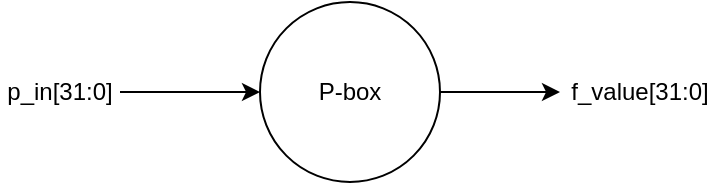 <mxfile version="26.0.4" pages="2">
  <diagram name="P-box_interface" id="kTOuLG9FY1YaM9BH0i5_">
    <mxGraphModel dx="890" dy="428" grid="1" gridSize="10" guides="1" tooltips="1" connect="1" arrows="1" fold="1" page="1" pageScale="1" pageWidth="1654" pageHeight="1169" math="0" shadow="0">
      <root>
        <mxCell id="0" />
        <mxCell id="1" parent="0" />
        <mxCell id="-jdnPwsLQePdDmlqJ3oF-6" style="edgeStyle=orthogonalEdgeStyle;rounded=0;orthogonalLoop=1;jettySize=auto;html=1;exitX=1;exitY=0.5;exitDx=0;exitDy=0;entryX=0;entryY=0.5;entryDx=0;entryDy=0;" edge="1" parent="1" source="-jdnPwsLQePdDmlqJ3oF-1" target="-jdnPwsLQePdDmlqJ3oF-5">
          <mxGeometry relative="1" as="geometry" />
        </mxCell>
        <mxCell id="-jdnPwsLQePdDmlqJ3oF-1" value="" style="ellipse;whiteSpace=wrap;html=1;aspect=fixed;" vertex="1" parent="1">
          <mxGeometry x="470" y="160" width="90" height="90" as="geometry" />
        </mxCell>
        <mxCell id="-jdnPwsLQePdDmlqJ3oF-2" value="P-box" style="text;html=1;align=center;verticalAlign=middle;whiteSpace=wrap;rounded=0;" vertex="1" parent="1">
          <mxGeometry x="485" y="190" width="60" height="30" as="geometry" />
        </mxCell>
        <mxCell id="-jdnPwsLQePdDmlqJ3oF-4" style="edgeStyle=orthogonalEdgeStyle;rounded=0;orthogonalLoop=1;jettySize=auto;html=1;exitX=1;exitY=0.5;exitDx=0;exitDy=0;entryX=0;entryY=0.5;entryDx=0;entryDy=0;" edge="1" parent="1" source="-jdnPwsLQePdDmlqJ3oF-3" target="-jdnPwsLQePdDmlqJ3oF-1">
          <mxGeometry relative="1" as="geometry" />
        </mxCell>
        <mxCell id="-jdnPwsLQePdDmlqJ3oF-3" value="p_in[31:0]" style="text;html=1;align=center;verticalAlign=middle;whiteSpace=wrap;rounded=0;" vertex="1" parent="1">
          <mxGeometry x="340" y="190" width="60" height="30" as="geometry" />
        </mxCell>
        <mxCell id="-jdnPwsLQePdDmlqJ3oF-5" value="f_value[31:0]" style="text;html=1;align=center;verticalAlign=middle;whiteSpace=wrap;rounded=0;" vertex="1" parent="1">
          <mxGeometry x="620" y="190" width="80" height="30" as="geometry" />
        </mxCell>
      </root>
    </mxGraphModel>
  </diagram>
  <diagram id="r3kzzgt5FYAdAcmQae-p" name="P-box_Circuit">
    <mxGraphModel dx="2906" dy="1715" grid="1" gridSize="10" guides="1" tooltips="1" connect="1" arrows="1" fold="1" page="1" pageScale="1" pageWidth="1654" pageHeight="1169" math="0" shadow="0">
      <root>
        <mxCell id="0" />
        <mxCell id="1" parent="0" />
        <mxCell id="CNiatcifHr_KIV68cKUx-1" style="edgeStyle=orthogonalEdgeStyle;rounded=0;orthogonalLoop=1;jettySize=auto;html=1;exitX=0.5;exitY=1;exitDx=0;exitDy=0;entryX=0;entryY=0.5;entryDx=0;entryDy=0;" edge="1" parent="1" source="CNiatcifHr_KIV68cKUx-2" target="CNiatcifHr_KIV68cKUx-136">
          <mxGeometry relative="1" as="geometry" />
        </mxCell>
        <mxCell id="CNiatcifHr_KIV68cKUx-2" value="p_in [21]" style="text;html=1;align=center;verticalAlign=middle;whiteSpace=wrap;rounded=0;" vertex="1" parent="1">
          <mxGeometry x="10" y="-30" width="60" height="30" as="geometry" />
        </mxCell>
        <mxCell id="CNiatcifHr_KIV68cKUx-3" style="edgeStyle=orthogonalEdgeStyle;rounded=0;orthogonalLoop=1;jettySize=auto;html=1;exitX=0.5;exitY=1;exitDx=0;exitDy=0;entryX=0;entryY=0.5;entryDx=0;entryDy=0;" edge="1" parent="1" source="CNiatcifHr_KIV68cKUx-4" target="CNiatcifHr_KIV68cKUx-134">
          <mxGeometry relative="1" as="geometry" />
        </mxCell>
        <mxCell id="CNiatcifHr_KIV68cKUx-4" value="p_in [20]" style="text;html=1;align=center;verticalAlign=middle;whiteSpace=wrap;rounded=0;" vertex="1" parent="1">
          <mxGeometry x="70" y="-30" width="60" height="30" as="geometry" />
        </mxCell>
        <mxCell id="CNiatcifHr_KIV68cKUx-5" style="edgeStyle=orthogonalEdgeStyle;rounded=0;orthogonalLoop=1;jettySize=auto;html=1;exitX=0.5;exitY=1;exitDx=0;exitDy=0;entryX=0;entryY=0.5;entryDx=0;entryDy=0;" edge="1" parent="1" source="CNiatcifHr_KIV68cKUx-6" target="CNiatcifHr_KIV68cKUx-128">
          <mxGeometry relative="1" as="geometry" />
        </mxCell>
        <mxCell id="CNiatcifHr_KIV68cKUx-6" value="p_in [17]" style="text;html=1;align=center;verticalAlign=middle;whiteSpace=wrap;rounded=0;" vertex="1" parent="1">
          <mxGeometry x="250" y="-30" width="60" height="30" as="geometry" />
        </mxCell>
        <mxCell id="CNiatcifHr_KIV68cKUx-7" style="edgeStyle=orthogonalEdgeStyle;rounded=0;orthogonalLoop=1;jettySize=auto;html=1;exitX=0.5;exitY=1;exitDx=0;exitDy=0;entryX=0;entryY=0.5;entryDx=0;entryDy=0;" edge="1" parent="1" source="CNiatcifHr_KIV68cKUx-8" target="CNiatcifHr_KIV68cKUx-120">
          <mxGeometry relative="1" as="geometry" />
        </mxCell>
        <mxCell id="CNiatcifHr_KIV68cKUx-8" value="p_in [18]" style="text;html=1;align=center;verticalAlign=middle;whiteSpace=wrap;rounded=0;" vertex="1" parent="1">
          <mxGeometry x="190" y="-30" width="60" height="30" as="geometry" />
        </mxCell>
        <mxCell id="CNiatcifHr_KIV68cKUx-9" style="edgeStyle=orthogonalEdgeStyle;rounded=0;orthogonalLoop=1;jettySize=auto;html=1;exitX=0.5;exitY=1;exitDx=0;exitDy=0;entryX=0;entryY=0.5;entryDx=0;entryDy=0;" edge="1" parent="1" source="CNiatcifHr_KIV68cKUx-10" target="CNiatcifHr_KIV68cKUx-131">
          <mxGeometry relative="1" as="geometry" />
        </mxCell>
        <mxCell id="CNiatcifHr_KIV68cKUx-10" value="p_in [19]" style="text;html=1;align=center;verticalAlign=middle;whiteSpace=wrap;rounded=0;" vertex="1" parent="1">
          <mxGeometry x="130" y="-30" width="60" height="30" as="geometry" />
        </mxCell>
        <mxCell id="CNiatcifHr_KIV68cKUx-11" style="edgeStyle=orthogonalEdgeStyle;rounded=0;orthogonalLoop=1;jettySize=auto;html=1;exitX=0.5;exitY=0;exitDx=0;exitDy=0;entryX=0;entryY=0.5;entryDx=0;entryDy=0;" edge="1" parent="1" source="CNiatcifHr_KIV68cKUx-12" target="CNiatcifHr_KIV68cKUx-123">
          <mxGeometry relative="1" as="geometry" />
        </mxCell>
        <mxCell id="CNiatcifHr_KIV68cKUx-12" value="&lt;div&gt;p_in [15]&lt;/div&gt;" style="text;html=1;align=center;verticalAlign=middle;whiteSpace=wrap;rounded=0;direction=east;" vertex="1" parent="1">
          <mxGeometry x="-590" y="470" width="60" height="30" as="geometry" />
        </mxCell>
        <mxCell id="CNiatcifHr_KIV68cKUx-13" style="edgeStyle=orthogonalEdgeStyle;rounded=0;orthogonalLoop=1;jettySize=auto;html=1;exitX=0.5;exitY=1;exitDx=0;exitDy=0;entryX=0;entryY=0.5;entryDx=0;entryDy=0;" edge="1" parent="1" source="CNiatcifHr_KIV68cKUx-14" target="CNiatcifHr_KIV68cKUx-126">
          <mxGeometry relative="1" as="geometry" />
        </mxCell>
        <mxCell id="CNiatcifHr_KIV68cKUx-14" value="&amp;nbsp;p_in&lt;span style=&quot;background-color: transparent; color: light-dark(rgb(0, 0, 0), rgb(255, 255, 255));&quot;&gt;[16]&lt;/span&gt;" style="text;html=1;align=center;verticalAlign=middle;whiteSpace=wrap;rounded=0;" vertex="1" parent="1">
          <mxGeometry x="310" y="-30" width="60" height="30" as="geometry" />
        </mxCell>
        <mxCell id="CNiatcifHr_KIV68cKUx-15" style="edgeStyle=orthogonalEdgeStyle;rounded=0;orthogonalLoop=1;jettySize=auto;html=1;exitX=0.5;exitY=0;exitDx=0;exitDy=0;entryX=0;entryY=0.5;entryDx=0;entryDy=0;" edge="1" parent="1" source="CNiatcifHr_KIV68cKUx-16" target="CNiatcifHr_KIV68cKUx-118">
          <mxGeometry relative="1" as="geometry" />
        </mxCell>
        <mxCell id="CNiatcifHr_KIV68cKUx-16" value="&lt;div&gt;p_in [14]&lt;/div&gt;" style="text;html=1;align=center;verticalAlign=middle;whiteSpace=wrap;rounded=0;" vertex="1" parent="1">
          <mxGeometry x="-530" y="470" width="60" height="30" as="geometry" />
        </mxCell>
        <mxCell id="CNiatcifHr_KIV68cKUx-17" style="edgeStyle=orthogonalEdgeStyle;rounded=0;orthogonalLoop=1;jettySize=auto;html=1;exitX=0.5;exitY=0;exitDx=0;exitDy=0;entryX=0;entryY=0.5;entryDx=0;entryDy=0;" edge="1" parent="1" source="CNiatcifHr_KIV68cKUx-18" target="CNiatcifHr_KIV68cKUx-114">
          <mxGeometry relative="1" as="geometry" />
        </mxCell>
        <mxCell id="CNiatcifHr_KIV68cKUx-18" value="&lt;div&gt;p_in&amp;nbsp;[12]&lt;/div&gt;" style="text;html=1;align=center;verticalAlign=middle;whiteSpace=wrap;rounded=0;" vertex="1" parent="1">
          <mxGeometry x="-410" y="470" width="60" height="30" as="geometry" />
        </mxCell>
        <mxCell id="CNiatcifHr_KIV68cKUx-19" style="edgeStyle=orthogonalEdgeStyle;rounded=0;orthogonalLoop=1;jettySize=auto;html=1;exitX=0.5;exitY=0;exitDx=0;exitDy=0;entryX=0;entryY=0.5;entryDx=0;entryDy=0;" edge="1" parent="1" source="CNiatcifHr_KIV68cKUx-20" target="CNiatcifHr_KIV68cKUx-116">
          <mxGeometry relative="1" as="geometry" />
        </mxCell>
        <mxCell id="CNiatcifHr_KIV68cKUx-20" value="&lt;div&gt;p_in&amp;nbsp;[13]&lt;/div&gt;" style="text;html=1;align=center;verticalAlign=middle;whiteSpace=wrap;rounded=0;" vertex="1" parent="1">
          <mxGeometry x="-470" y="470" width="60" height="30" as="geometry" />
        </mxCell>
        <mxCell id="CNiatcifHr_KIV68cKUx-21" style="edgeStyle=orthogonalEdgeStyle;rounded=0;orthogonalLoop=1;jettySize=auto;html=1;exitX=0.5;exitY=0;exitDx=0;exitDy=0;entryX=0;entryY=0.5;entryDx=0;entryDy=0;" edge="1" parent="1" source="CNiatcifHr_KIV68cKUx-22" target="CNiatcifHr_KIV68cKUx-84">
          <mxGeometry relative="1" as="geometry" />
        </mxCell>
        <mxCell id="CNiatcifHr_KIV68cKUx-22" value="&lt;div&gt;p_in&amp;nbsp;[11]&lt;/div&gt;" style="text;html=1;align=center;verticalAlign=middle;whiteSpace=wrap;rounded=0;" vertex="1" parent="1">
          <mxGeometry x="-350" y="470" width="60" height="30" as="geometry" />
        </mxCell>
        <mxCell id="CNiatcifHr_KIV68cKUx-23" style="edgeStyle=orthogonalEdgeStyle;rounded=0;orthogonalLoop=1;jettySize=auto;html=1;exitX=0.5;exitY=0;exitDx=0;exitDy=0;entryX=0;entryY=0.5;entryDx=0;entryDy=0;" edge="1" parent="1" source="CNiatcifHr_KIV68cKUx-24" target="CNiatcifHr_KIV68cKUx-86">
          <mxGeometry relative="1" as="geometry" />
        </mxCell>
        <mxCell id="CNiatcifHr_KIV68cKUx-24" value="&lt;div&gt;p_in&amp;nbsp;[10]&lt;/div&gt;" style="text;html=1;align=center;verticalAlign=middle;whiteSpace=wrap;rounded=0;" vertex="1" parent="1">
          <mxGeometry x="-290" y="470" width="60" height="30" as="geometry" />
        </mxCell>
        <mxCell id="CNiatcifHr_KIV68cKUx-25" style="edgeStyle=orthogonalEdgeStyle;rounded=0;orthogonalLoop=1;jettySize=auto;html=1;exitX=0.5;exitY=0;exitDx=0;exitDy=0;entryX=0;entryY=0.5;entryDx=0;entryDy=0;" edge="1" parent="1" source="CNiatcifHr_KIV68cKUx-26" target="CNiatcifHr_KIV68cKUx-88">
          <mxGeometry relative="1" as="geometry" />
        </mxCell>
        <mxCell id="CNiatcifHr_KIV68cKUx-26" value="&lt;div&gt;p_in&amp;nbsp;[9]&lt;/div&gt;" style="text;html=1;align=center;verticalAlign=middle;whiteSpace=wrap;rounded=0;" vertex="1" parent="1">
          <mxGeometry x="-230" y="470" width="60" height="30" as="geometry" />
        </mxCell>
        <mxCell id="CNiatcifHr_KIV68cKUx-27" style="edgeStyle=orthogonalEdgeStyle;rounded=0;orthogonalLoop=1;jettySize=auto;html=1;exitX=0.5;exitY=0;exitDx=0;exitDy=0;entryX=0;entryY=0.5;entryDx=0;entryDy=0;" edge="1" parent="1" source="CNiatcifHr_KIV68cKUx-28" target="CNiatcifHr_KIV68cKUx-91">
          <mxGeometry relative="1" as="geometry" />
        </mxCell>
        <mxCell id="CNiatcifHr_KIV68cKUx-28" value="&lt;div&gt;p_in&amp;nbsp;[8]&lt;/div&gt;" style="text;html=1;align=center;verticalAlign=middle;whiteSpace=wrap;rounded=0;" vertex="1" parent="1">
          <mxGeometry x="-170" y="470" width="60" height="30" as="geometry" />
        </mxCell>
        <mxCell id="CNiatcifHr_KIV68cKUx-29" style="edgeStyle=orthogonalEdgeStyle;rounded=0;orthogonalLoop=1;jettySize=auto;html=1;exitX=0.5;exitY=0;exitDx=0;exitDy=0;entryX=0;entryY=0.5;entryDx=0;entryDy=0;" edge="1" parent="1" source="CNiatcifHr_KIV68cKUx-30" target="CNiatcifHr_KIV68cKUx-111">
          <mxGeometry relative="1" as="geometry" />
        </mxCell>
        <mxCell id="CNiatcifHr_KIV68cKUx-30" value="&lt;div&gt;p_in&amp;nbsp;[7]&lt;/div&gt;" style="text;html=1;align=center;verticalAlign=middle;whiteSpace=wrap;rounded=0;" vertex="1" parent="1">
          <mxGeometry x="-110" y="470" width="60" height="30" as="geometry" />
        </mxCell>
        <mxCell id="CNiatcifHr_KIV68cKUx-31" style="edgeStyle=orthogonalEdgeStyle;rounded=0;orthogonalLoop=1;jettySize=auto;html=1;exitX=0.5;exitY=0;exitDx=0;exitDy=0;entryX=0;entryY=0.5;entryDx=0;entryDy=0;" edge="1" parent="1" source="CNiatcifHr_KIV68cKUx-32" target="CNiatcifHr_KIV68cKUx-108">
          <mxGeometry relative="1" as="geometry" />
        </mxCell>
        <mxCell id="CNiatcifHr_KIV68cKUx-32" value="&lt;div&gt;p_in&amp;nbsp;[6]&lt;/div&gt;" style="text;html=1;align=center;verticalAlign=middle;whiteSpace=wrap;rounded=0;" vertex="1" parent="1">
          <mxGeometry x="-50" y="470" width="60" height="30" as="geometry" />
        </mxCell>
        <mxCell id="CNiatcifHr_KIV68cKUx-33" style="edgeStyle=orthogonalEdgeStyle;rounded=0;orthogonalLoop=1;jettySize=auto;html=1;exitX=0.5;exitY=0;exitDx=0;exitDy=0;entryX=0;entryY=0.5;entryDx=0;entryDy=0;" edge="1" parent="1" source="CNiatcifHr_KIV68cKUx-34" target="CNiatcifHr_KIV68cKUx-106">
          <mxGeometry relative="1" as="geometry" />
        </mxCell>
        <mxCell id="CNiatcifHr_KIV68cKUx-34" value="&lt;div&gt;p_in&amp;nbsp;[5]&lt;/div&gt;" style="text;html=1;align=center;verticalAlign=middle;whiteSpace=wrap;rounded=0;" vertex="1" parent="1">
          <mxGeometry x="10" y="470" width="60" height="30" as="geometry" />
        </mxCell>
        <mxCell id="CNiatcifHr_KIV68cKUx-35" style="edgeStyle=orthogonalEdgeStyle;rounded=0;orthogonalLoop=1;jettySize=auto;html=1;exitX=0.5;exitY=1;exitDx=0;exitDy=0;entryX=0;entryY=0.5;entryDx=0;entryDy=0;" edge="1" parent="1" source="CNiatcifHr_KIV68cKUx-36" target="CNiatcifHr_KIV68cKUx-138">
          <mxGeometry relative="1" as="geometry" />
        </mxCell>
        <mxCell id="CNiatcifHr_KIV68cKUx-36" value="p_in [22]" style="text;html=1;align=center;verticalAlign=middle;whiteSpace=wrap;rounded=0;" vertex="1" parent="1">
          <mxGeometry x="-50" y="-30" width="60" height="30" as="geometry" />
        </mxCell>
        <mxCell id="CNiatcifHr_KIV68cKUx-37" style="edgeStyle=orthogonalEdgeStyle;rounded=0;orthogonalLoop=1;jettySize=auto;html=1;exitX=0.5;exitY=1;exitDx=0;exitDy=0;entryX=0;entryY=0.5;entryDx=0;entryDy=0;" edge="1" parent="1" source="CNiatcifHr_KIV68cKUx-38" target="CNiatcifHr_KIV68cKUx-141">
          <mxGeometry relative="1" as="geometry" />
        </mxCell>
        <mxCell id="CNiatcifHr_KIV68cKUx-38" value="&amp;nbsp;p_in [23]" style="text;html=1;align=center;verticalAlign=middle;whiteSpace=wrap;rounded=0;" vertex="1" parent="1">
          <mxGeometry x="-110" y="-30" width="60" height="30" as="geometry" />
        </mxCell>
        <mxCell id="CNiatcifHr_KIV68cKUx-39" style="edgeStyle=orthogonalEdgeStyle;rounded=0;orthogonalLoop=1;jettySize=auto;html=1;exitX=0.5;exitY=1;exitDx=0;exitDy=0;entryX=0;entryY=0.5;entryDx=0;entryDy=0;" edge="1" parent="1" source="CNiatcifHr_KIV68cKUx-40" target="CNiatcifHr_KIV68cKUx-144">
          <mxGeometry relative="1" as="geometry" />
        </mxCell>
        <mxCell id="CNiatcifHr_KIV68cKUx-40" value="p_in [24]" style="text;html=1;align=center;verticalAlign=middle;whiteSpace=wrap;rounded=0;" vertex="1" parent="1">
          <mxGeometry x="-170" y="-30" width="60" height="30" as="geometry" />
        </mxCell>
        <mxCell id="CNiatcifHr_KIV68cKUx-41" style="edgeStyle=orthogonalEdgeStyle;rounded=0;orthogonalLoop=1;jettySize=auto;html=1;exitX=0.5;exitY=1;exitDx=0;exitDy=0;entryX=0;entryY=0.5;entryDx=0;entryDy=0;" edge="1" parent="1" source="CNiatcifHr_KIV68cKUx-42" target="CNiatcifHr_KIV68cKUx-146">
          <mxGeometry relative="1" as="geometry" />
        </mxCell>
        <mxCell id="CNiatcifHr_KIV68cKUx-42" value="p_in [25]" style="text;html=1;align=center;verticalAlign=middle;whiteSpace=wrap;rounded=0;" vertex="1" parent="1">
          <mxGeometry x="-230" y="-30" width="60" height="30" as="geometry" />
        </mxCell>
        <mxCell id="CNiatcifHr_KIV68cKUx-43" style="edgeStyle=orthogonalEdgeStyle;rounded=0;orthogonalLoop=1;jettySize=auto;html=1;exitX=0.5;exitY=1;exitDx=0;exitDy=0;entryX=0;entryY=0.5;entryDx=0;entryDy=0;" edge="1" parent="1" source="CNiatcifHr_KIV68cKUx-44" target="CNiatcifHr_KIV68cKUx-148">
          <mxGeometry relative="1" as="geometry" />
        </mxCell>
        <mxCell id="CNiatcifHr_KIV68cKUx-44" value="p_in [26]" style="text;html=1;align=center;verticalAlign=middle;whiteSpace=wrap;rounded=0;" vertex="1" parent="1">
          <mxGeometry x="-290" y="-30" width="60" height="30" as="geometry" />
        </mxCell>
        <mxCell id="CNiatcifHr_KIV68cKUx-45" style="edgeStyle=orthogonalEdgeStyle;rounded=0;orthogonalLoop=1;jettySize=auto;html=1;exitX=0.5;exitY=0;exitDx=0;exitDy=0;entryX=0;entryY=0.5;entryDx=0;entryDy=0;" edge="1" parent="1" source="CNiatcifHr_KIV68cKUx-46" target="CNiatcifHr_KIV68cKUx-104">
          <mxGeometry relative="1" as="geometry" />
        </mxCell>
        <mxCell id="CNiatcifHr_KIV68cKUx-46" value="&lt;div&gt;p_in [4]&lt;/div&gt;" style="text;html=1;align=center;verticalAlign=middle;whiteSpace=wrap;rounded=0;" vertex="1" parent="1">
          <mxGeometry x="70" y="470" width="60" height="30" as="geometry" />
        </mxCell>
        <mxCell id="CNiatcifHr_KIV68cKUx-47" style="edgeStyle=orthogonalEdgeStyle;rounded=0;orthogonalLoop=1;jettySize=auto;html=1;exitX=0.5;exitY=1;exitDx=0;exitDy=0;entryX=0;entryY=0.5;entryDx=0;entryDy=0;" edge="1" parent="1" source="CNiatcifHr_KIV68cKUx-48" target="CNiatcifHr_KIV68cKUx-154">
          <mxGeometry relative="1" as="geometry" />
        </mxCell>
        <mxCell id="CNiatcifHr_KIV68cKUx-48" value="p_in [28]" style="text;html=1;align=center;verticalAlign=middle;whiteSpace=wrap;rounded=0;" vertex="1" parent="1">
          <mxGeometry x="-410" y="-30" width="60" height="30" as="geometry" />
        </mxCell>
        <mxCell id="CNiatcifHr_KIV68cKUx-49" style="edgeStyle=orthogonalEdgeStyle;rounded=0;orthogonalLoop=1;jettySize=auto;html=1;exitX=0.5;exitY=1;exitDx=0;exitDy=0;entryX=0;entryY=0.5;entryDx=0;entryDy=0;" edge="1" parent="1" source="CNiatcifHr_KIV68cKUx-50" target="CNiatcifHr_KIV68cKUx-156">
          <mxGeometry relative="1" as="geometry" />
        </mxCell>
        <mxCell id="CNiatcifHr_KIV68cKUx-50" value="p_in [29]" style="text;html=1;align=center;verticalAlign=middle;whiteSpace=wrap;rounded=0;" vertex="1" parent="1">
          <mxGeometry x="-470" y="-30" width="60" height="30" as="geometry" />
        </mxCell>
        <mxCell id="CNiatcifHr_KIV68cKUx-51" style="edgeStyle=orthogonalEdgeStyle;rounded=0;orthogonalLoop=1;jettySize=auto;html=1;exitX=0.5;exitY=1;exitDx=0;exitDy=0;entryX=0;entryY=0.5;entryDx=0;entryDy=0;" edge="1" parent="1" source="CNiatcifHr_KIV68cKUx-52" target="CNiatcifHr_KIV68cKUx-151">
          <mxGeometry relative="1" as="geometry" />
        </mxCell>
        <mxCell id="CNiatcifHr_KIV68cKUx-52" value="p_in [27]" style="text;html=1;align=center;verticalAlign=middle;whiteSpace=wrap;rounded=0;" vertex="1" parent="1">
          <mxGeometry x="-350" y="-30" width="60" height="30" as="geometry" />
        </mxCell>
        <mxCell id="CNiatcifHr_KIV68cKUx-53" style="edgeStyle=orthogonalEdgeStyle;rounded=0;orthogonalLoop=1;jettySize=auto;html=1;exitX=0.5;exitY=1;exitDx=0;exitDy=0;entryX=0;entryY=0.5;entryDx=0;entryDy=0;" edge="1" parent="1" source="CNiatcifHr_KIV68cKUx-54" target="CNiatcifHr_KIV68cKUx-79">
          <mxGeometry relative="1" as="geometry" />
        </mxCell>
        <mxCell id="CNiatcifHr_KIV68cKUx-54" value="p_in [31]" style="text;html=1;align=center;verticalAlign=middle;whiteSpace=wrap;rounded=0;" vertex="1" parent="1">
          <mxGeometry x="-590" y="-30" width="60" height="30" as="geometry" />
        </mxCell>
        <mxCell id="CNiatcifHr_KIV68cKUx-55" style="edgeStyle=orthogonalEdgeStyle;rounded=0;orthogonalLoop=1;jettySize=auto;html=1;exitX=0.5;exitY=0;exitDx=0;exitDy=0;entryX=0;entryY=0.5;entryDx=0;entryDy=0;" edge="1" parent="1" source="CNiatcifHr_KIV68cKUx-56" target="CNiatcifHr_KIV68cKUx-101">
          <mxGeometry relative="1" as="geometry" />
        </mxCell>
        <mxCell id="CNiatcifHr_KIV68cKUx-56" value="&lt;div&gt;p_in&amp;nbsp;[3]&lt;/div&gt;" style="text;html=1;align=center;verticalAlign=middle;whiteSpace=wrap;rounded=0;" vertex="1" parent="1">
          <mxGeometry x="130" y="470" width="60" height="30" as="geometry" />
        </mxCell>
        <mxCell id="CNiatcifHr_KIV68cKUx-57" style="edgeStyle=orthogonalEdgeStyle;rounded=0;orthogonalLoop=1;jettySize=auto;html=1;exitX=0.5;exitY=1;exitDx=0;exitDy=0;entryX=0;entryY=0.5;entryDx=0;entryDy=0;" edge="1" parent="1" source="CNiatcifHr_KIV68cKUx-58" target="CNiatcifHr_KIV68cKUx-81">
          <mxGeometry relative="1" as="geometry" />
        </mxCell>
        <mxCell id="CNiatcifHr_KIV68cKUx-58" value="p_in [30]" style="text;html=1;align=center;verticalAlign=middle;whiteSpace=wrap;rounded=0;" vertex="1" parent="1">
          <mxGeometry x="-530" y="-30" width="60" height="30" as="geometry" />
        </mxCell>
        <mxCell id="CNiatcifHr_KIV68cKUx-59" style="edgeStyle=orthogonalEdgeStyle;rounded=0;orthogonalLoop=1;jettySize=auto;html=1;exitX=0.5;exitY=0;exitDx=0;exitDy=0;entryX=0;entryY=0.5;entryDx=0;entryDy=0;" edge="1" parent="1" source="CNiatcifHr_KIV68cKUx-60" target="CNiatcifHr_KIV68cKUx-96">
          <mxGeometry relative="1" as="geometry" />
        </mxCell>
        <mxCell id="CNiatcifHr_KIV68cKUx-60" value="&lt;div&gt;p_in&amp;nbsp;[1]&lt;/div&gt;" style="text;html=1;align=center;verticalAlign=middle;whiteSpace=wrap;rounded=0;" vertex="1" parent="1">
          <mxGeometry x="250" y="470" width="60" height="30" as="geometry" />
        </mxCell>
        <mxCell id="CNiatcifHr_KIV68cKUx-61" style="edgeStyle=orthogonalEdgeStyle;rounded=0;orthogonalLoop=1;jettySize=auto;html=1;exitX=0.5;exitY=0;exitDx=0;exitDy=0;entryX=0;entryY=0.5;entryDx=0;entryDy=0;" edge="1" parent="1" source="CNiatcifHr_KIV68cKUx-62" target="CNiatcifHr_KIV68cKUx-98">
          <mxGeometry relative="1" as="geometry" />
        </mxCell>
        <mxCell id="CNiatcifHr_KIV68cKUx-62" value="&lt;div&gt;p_in&amp;nbsp;[2]&lt;/div&gt;" style="text;html=1;align=center;verticalAlign=middle;whiteSpace=wrap;rounded=0;" vertex="1" parent="1">
          <mxGeometry x="190" y="470" width="60" height="30" as="geometry" />
        </mxCell>
        <mxCell id="CNiatcifHr_KIV68cKUx-63" style="edgeStyle=orthogonalEdgeStyle;rounded=0;orthogonalLoop=1;jettySize=auto;html=1;exitX=0.5;exitY=0;exitDx=0;exitDy=0;entryX=0;entryY=0.5;entryDx=0;entryDy=0;" edge="1" parent="1" source="CNiatcifHr_KIV68cKUx-64" target="CNiatcifHr_KIV68cKUx-94">
          <mxGeometry relative="1" as="geometry" />
        </mxCell>
        <mxCell id="CNiatcifHr_KIV68cKUx-64" value="&lt;div&gt;p_in [0]&lt;/div&gt;" style="text;html=1;align=center;verticalAlign=middle;whiteSpace=wrap;rounded=0;" vertex="1" parent="1">
          <mxGeometry x="310" y="470" width="60" height="30" as="geometry" />
        </mxCell>
        <mxCell id="CNiatcifHr_KIV68cKUx-220" style="edgeStyle=orthogonalEdgeStyle;rounded=0;orthogonalLoop=1;jettySize=auto;html=1;exitX=1;exitY=0.5;exitDx=0;exitDy=0;entryX=1;entryY=0.5;entryDx=0;entryDy=0;" edge="1" parent="1" source="CNiatcifHr_KIV68cKUx-79" target="CNiatcifHr_KIV68cKUx-180">
          <mxGeometry relative="1" as="geometry">
            <Array as="points">
              <mxPoint x="-560" y="50" />
              <mxPoint x="-570" y="50" />
              <mxPoint x="-570" y="250" />
            </Array>
          </mxGeometry>
        </mxCell>
        <mxCell id="CNiatcifHr_KIV68cKUx-79" value="" style="triangle;whiteSpace=wrap;html=1;rotation=90;" vertex="1" parent="1">
          <mxGeometry x="-570" y="10" width="20" height="30" as="geometry" />
        </mxCell>
        <mxCell id="CNiatcifHr_KIV68cKUx-229" style="edgeStyle=orthogonalEdgeStyle;rounded=0;orthogonalLoop=1;jettySize=auto;html=1;exitX=1;exitY=0.5;exitDx=0;exitDy=0;entryX=0;entryY=0.5;entryDx=0;entryDy=0;" edge="1" parent="1" source="CNiatcifHr_KIV68cKUx-81" target="CNiatcifHr_KIV68cKUx-171">
          <mxGeometry relative="1" as="geometry">
            <Array as="points">
              <mxPoint x="-500" y="100" />
              <mxPoint x="390" y="100" />
              <mxPoint x="390" y="90" />
            </Array>
          </mxGeometry>
        </mxCell>
        <mxCell id="CNiatcifHr_KIV68cKUx-81" value="" style="triangle;whiteSpace=wrap;html=1;rotation=90;" vertex="1" parent="1">
          <mxGeometry x="-510" y="10" width="20" height="30" as="geometry" />
        </mxCell>
        <mxCell id="CNiatcifHr_KIV68cKUx-215" style="edgeStyle=orthogonalEdgeStyle;rounded=0;orthogonalLoop=1;jettySize=auto;html=1;exitX=1;exitY=0.5;exitDx=0;exitDy=0;entryX=1;entryY=0.5;entryDx=0;entryDy=0;" edge="1" parent="1" source="CNiatcifHr_KIV68cKUx-84" target="CNiatcifHr_KIV68cKUx-165">
          <mxGeometry relative="1" as="geometry" />
        </mxCell>
        <mxCell id="CNiatcifHr_KIV68cKUx-84" value="" style="triangle;whiteSpace=wrap;html=1;rotation=90;direction=west;" vertex="1" parent="1">
          <mxGeometry x="-330" y="430" width="20" height="30" as="geometry" />
        </mxCell>
        <mxCell id="CNiatcifHr_KIV68cKUx-241" style="edgeStyle=orthogonalEdgeStyle;rounded=0;orthogonalLoop=1;jettySize=auto;html=1;exitX=1;exitY=0.5;exitDx=0;exitDy=0;entryX=0;entryY=0.5;entryDx=0;entryDy=0;" edge="1" parent="1" source="CNiatcifHr_KIV68cKUx-86" target="CNiatcifHr_KIV68cKUx-190">
          <mxGeometry relative="1" as="geometry">
            <Array as="points">
              <mxPoint x="-260" y="340" />
              <mxPoint x="390" y="340" />
              <mxPoint x="390" y="330" />
            </Array>
          </mxGeometry>
        </mxCell>
        <mxCell id="CNiatcifHr_KIV68cKUx-86" value="" style="triangle;whiteSpace=wrap;html=1;rotation=90;direction=west;" vertex="1" parent="1">
          <mxGeometry x="-270" y="430" width="20" height="30" as="geometry" />
        </mxCell>
        <mxCell id="CNiatcifHr_KIV68cKUx-222" style="edgeStyle=orthogonalEdgeStyle;rounded=0;orthogonalLoop=1;jettySize=auto;html=1;exitX=1;exitY=0.5;exitDx=0;exitDy=0;entryX=1;entryY=0.5;entryDx=0;entryDy=0;" edge="1" parent="1" source="CNiatcifHr_KIV68cKUx-88" target="CNiatcifHr_KIV68cKUx-178">
          <mxGeometry relative="1" as="geometry" />
        </mxCell>
        <mxCell id="CNiatcifHr_KIV68cKUx-88" value="" style="triangle;whiteSpace=wrap;html=1;rotation=90;direction=west;" vertex="1" parent="1">
          <mxGeometry x="-210" y="430" width="20" height="30" as="geometry" />
        </mxCell>
        <mxCell id="CNiatcifHr_KIV68cKUx-231" style="edgeStyle=orthogonalEdgeStyle;rounded=0;orthogonalLoop=1;jettySize=auto;html=1;exitX=1;exitY=0.5;exitDx=0;exitDy=0;entryX=0;entryY=0.5;entryDx=0;entryDy=0;" edge="1" parent="1" source="CNiatcifHr_KIV68cKUx-91" target="CNiatcifHr_KIV68cKUx-172">
          <mxGeometry relative="1" as="geometry">
            <Array as="points">
              <mxPoint x="-140" y="140" />
              <mxPoint x="390" y="140" />
              <mxPoint x="390" y="130" />
            </Array>
          </mxGeometry>
        </mxCell>
        <mxCell id="CNiatcifHr_KIV68cKUx-91" value="" style="triangle;whiteSpace=wrap;html=1;rotation=90;direction=west;" vertex="1" parent="1">
          <mxGeometry x="-150" y="430" width="20" height="30" as="geometry" />
        </mxCell>
        <mxCell id="CNiatcifHr_KIV68cKUx-233" style="edgeStyle=orthogonalEdgeStyle;rounded=0;orthogonalLoop=1;jettySize=auto;html=1;exitX=1;exitY=0.5;exitDx=0;exitDy=0;entryX=0;entryY=0.5;entryDx=0;entryDy=0;" edge="1" parent="1" source="CNiatcifHr_KIV68cKUx-94" target="CNiatcifHr_KIV68cKUx-184">
          <mxGeometry relative="1" as="geometry">
            <Array as="points">
              <mxPoint x="340" y="180" />
              <mxPoint x="390" y="180" />
              <mxPoint x="390" y="170" />
            </Array>
          </mxGeometry>
        </mxCell>
        <mxCell id="CNiatcifHr_KIV68cKUx-94" value="" style="triangle;whiteSpace=wrap;html=1;rotation=90;direction=west;" vertex="1" parent="1">
          <mxGeometry x="330" y="430" width="20" height="30" as="geometry" />
        </mxCell>
        <mxCell id="CNiatcifHr_KIV68cKUx-227" style="edgeStyle=orthogonalEdgeStyle;rounded=0;orthogonalLoop=1;jettySize=auto;html=1;exitX=1;exitY=0.5;exitDx=0;exitDy=0;entryX=1;entryY=0.5;entryDx=0;entryDy=0;" edge="1" parent="1" source="CNiatcifHr_KIV68cKUx-96" target="CNiatcifHr_KIV68cKUx-174">
          <mxGeometry relative="1" as="geometry" />
        </mxCell>
        <mxCell id="CNiatcifHr_KIV68cKUx-96" value="" style="triangle;whiteSpace=wrap;html=1;rotation=90;direction=west;" vertex="1" parent="1">
          <mxGeometry x="270" y="430" width="20" height="30" as="geometry" />
        </mxCell>
        <mxCell id="CNiatcifHr_KIV68cKUx-239" style="edgeStyle=orthogonalEdgeStyle;rounded=0;orthogonalLoop=1;jettySize=auto;html=1;exitX=1;exitY=0.5;exitDx=0;exitDy=0;entryX=0;entryY=0.5;entryDx=0;entryDy=0;" edge="1" parent="1" source="CNiatcifHr_KIV68cKUx-98" target="CNiatcifHr_KIV68cKUx-191">
          <mxGeometry relative="1" as="geometry">
            <Array as="points">
              <mxPoint x="220" y="300" />
              <mxPoint x="390" y="300" />
              <mxPoint x="390" y="290" />
            </Array>
          </mxGeometry>
        </mxCell>
        <mxCell id="CNiatcifHr_KIV68cKUx-98" value="" style="triangle;whiteSpace=wrap;html=1;rotation=90;direction=west;" vertex="1" parent="1">
          <mxGeometry x="210" y="430" width="20" height="30" as="geometry" />
        </mxCell>
        <mxCell id="CNiatcifHr_KIV68cKUx-216" style="edgeStyle=orthogonalEdgeStyle;rounded=0;orthogonalLoop=1;jettySize=auto;html=1;exitX=1;exitY=0.5;exitDx=0;exitDy=0;entryX=1;entryY=0.5;entryDx=0;entryDy=0;" edge="1" parent="1" source="CNiatcifHr_KIV68cKUx-101" target="CNiatcifHr_KIV68cKUx-166">
          <mxGeometry relative="1" as="geometry" />
        </mxCell>
        <mxCell id="CNiatcifHr_KIV68cKUx-101" value="" style="triangle;whiteSpace=wrap;html=1;rotation=90;direction=west;" vertex="1" parent="1">
          <mxGeometry x="150" y="430" width="20" height="30" as="geometry" />
        </mxCell>
        <mxCell id="CNiatcifHr_KIV68cKUx-218" style="edgeStyle=orthogonalEdgeStyle;rounded=0;orthogonalLoop=1;jettySize=auto;html=1;exitX=1;exitY=0.5;exitDx=0;exitDy=0;entryX=1;entryY=0.5;entryDx=0;entryDy=0;" edge="1" parent="1" source="CNiatcifHr_KIV68cKUx-104" target="CNiatcifHr_KIV68cKUx-163">
          <mxGeometry relative="1" as="geometry" />
        </mxCell>
        <mxCell id="CNiatcifHr_KIV68cKUx-104" value="" style="triangle;whiteSpace=wrap;html=1;rotation=90;direction=west;" vertex="1" parent="1">
          <mxGeometry x="90" y="430" width="20" height="30" as="geometry" />
        </mxCell>
        <mxCell id="CNiatcifHr_KIV68cKUx-234" style="edgeStyle=orthogonalEdgeStyle;rounded=0;orthogonalLoop=1;jettySize=auto;html=1;exitX=1;exitY=0.5;exitDx=0;exitDy=0;entryX=0;entryY=0.5;entryDx=0;entryDy=0;" edge="1" parent="1" source="CNiatcifHr_KIV68cKUx-106" target="CNiatcifHr_KIV68cKUx-183">
          <mxGeometry relative="1" as="geometry">
            <Array as="points">
              <mxPoint x="40" y="200" />
              <mxPoint x="390" y="200" />
              <mxPoint x="390" y="190" />
            </Array>
          </mxGeometry>
        </mxCell>
        <mxCell id="CNiatcifHr_KIV68cKUx-106" value="" style="triangle;whiteSpace=wrap;html=1;rotation=90;direction=west;" vertex="1" parent="1">
          <mxGeometry x="30" y="430" width="20" height="30" as="geometry" />
        </mxCell>
        <mxCell id="CNiatcifHr_KIV68cKUx-223" style="edgeStyle=orthogonalEdgeStyle;rounded=0;orthogonalLoop=1;jettySize=auto;html=1;exitX=1;exitY=0.5;exitDx=0;exitDy=0;entryX=1;entryY=0.5;entryDx=0;entryDy=0;" edge="1" parent="1" source="CNiatcifHr_KIV68cKUx-108" target="CNiatcifHr_KIV68cKUx-177">
          <mxGeometry relative="1" as="geometry" />
        </mxCell>
        <mxCell id="CNiatcifHr_KIV68cKUx-108" value="" style="triangle;whiteSpace=wrap;html=1;rotation=90;direction=west;" vertex="1" parent="1">
          <mxGeometry x="-30" y="430" width="20" height="30" as="geometry" />
        </mxCell>
        <mxCell id="CNiatcifHr_KIV68cKUx-245" style="edgeStyle=orthogonalEdgeStyle;rounded=0;orthogonalLoop=1;jettySize=auto;html=1;exitX=1;exitY=0.5;exitDx=0;exitDy=0;entryX=0;entryY=0.5;entryDx=0;entryDy=0;" edge="1" parent="1" source="CNiatcifHr_KIV68cKUx-111" target="CNiatcifHr_KIV68cKUx-186">
          <mxGeometry relative="1" as="geometry">
            <Array as="points">
              <mxPoint x="-80" y="400" />
              <mxPoint x="390" y="400" />
              <mxPoint x="390" y="390" />
            </Array>
          </mxGeometry>
        </mxCell>
        <mxCell id="CNiatcifHr_KIV68cKUx-111" value="" style="triangle;whiteSpace=wrap;html=1;rotation=90;direction=west;" vertex="1" parent="1">
          <mxGeometry x="-90" y="430" width="20" height="30" as="geometry" />
        </mxCell>
        <mxCell id="CNiatcifHr_KIV68cKUx-214" style="edgeStyle=orthogonalEdgeStyle;rounded=0;orthogonalLoop=1;jettySize=auto;html=1;exitX=1;exitY=0.5;exitDx=0;exitDy=0;entryX=1;entryY=0.5;entryDx=0;entryDy=0;" edge="1" parent="1" source="CNiatcifHr_KIV68cKUx-114" target="CNiatcifHr_KIV68cKUx-167">
          <mxGeometry relative="1" as="geometry" />
        </mxCell>
        <mxCell id="CNiatcifHr_KIV68cKUx-114" value="" style="triangle;whiteSpace=wrap;html=1;rotation=90;direction=west;" vertex="1" parent="1">
          <mxGeometry x="-390" y="430" width="20" height="30" as="geometry" />
        </mxCell>
        <mxCell id="CNiatcifHr_KIV68cKUx-237" style="edgeStyle=orthogonalEdgeStyle;rounded=0;orthogonalLoop=1;jettySize=auto;html=1;exitX=1;exitY=0.5;exitDx=0;exitDy=0;entryX=0;entryY=0.5;entryDx=0;entryDy=0;" edge="1" parent="1" source="CNiatcifHr_KIV68cKUx-116" target="CNiatcifHr_KIV68cKUx-185">
          <mxGeometry relative="1" as="geometry">
            <Array as="points">
              <mxPoint x="-440" y="260" />
              <mxPoint x="390" y="260" />
              <mxPoint x="390" y="250" />
            </Array>
          </mxGeometry>
        </mxCell>
        <mxCell id="CNiatcifHr_KIV68cKUx-116" value="" style="triangle;whiteSpace=wrap;html=1;rotation=90;direction=west;" vertex="1" parent="1">
          <mxGeometry x="-450" y="430" width="20" height="30" as="geometry" />
        </mxCell>
        <mxCell id="CNiatcifHr_KIV68cKUx-226" style="edgeStyle=orthogonalEdgeStyle;rounded=0;orthogonalLoop=1;jettySize=auto;html=1;exitX=1;exitY=0.5;exitDx=0;exitDy=0;entryX=1;entryY=0.5;entryDx=0;entryDy=0;" edge="1" parent="1" source="CNiatcifHr_KIV68cKUx-118" target="CNiatcifHr_KIV68cKUx-175">
          <mxGeometry relative="1" as="geometry" />
        </mxCell>
        <mxCell id="CNiatcifHr_KIV68cKUx-118" value="" style="triangle;whiteSpace=wrap;html=1;rotation=90;direction=west;" vertex="1" parent="1">
          <mxGeometry x="-510" y="430" width="20" height="30" as="geometry" />
        </mxCell>
        <mxCell id="CNiatcifHr_KIV68cKUx-232" style="edgeStyle=orthogonalEdgeStyle;rounded=0;orthogonalLoop=1;jettySize=auto;html=1;exitX=1;exitY=0.5;exitDx=0;exitDy=0;entryX=0;entryY=0.5;entryDx=0;entryDy=0;" edge="1" parent="1" source="CNiatcifHr_KIV68cKUx-120" target="CNiatcifHr_KIV68cKUx-170">
          <mxGeometry relative="1" as="geometry">
            <Array as="points">
              <mxPoint x="220" y="160" />
              <mxPoint x="390" y="160" />
              <mxPoint x="390" y="150" />
            </Array>
          </mxGeometry>
        </mxCell>
        <mxCell id="CNiatcifHr_KIV68cKUx-120" value="" style="triangle;whiteSpace=wrap;html=1;rotation=90;" vertex="1" parent="1">
          <mxGeometry x="210" y="10" width="20" height="30" as="geometry" />
        </mxCell>
        <mxCell id="CNiatcifHr_KIV68cKUx-219" style="edgeStyle=orthogonalEdgeStyle;rounded=0;orthogonalLoop=1;jettySize=auto;html=1;exitX=1;exitY=0.5;exitDx=0;exitDy=0;entryX=1;entryY=0.5;entryDx=0;entryDy=0;" edge="1" parent="1" source="CNiatcifHr_KIV68cKUx-123" target="CNiatcifHr_KIV68cKUx-162">
          <mxGeometry relative="1" as="geometry" />
        </mxCell>
        <mxCell id="CNiatcifHr_KIV68cKUx-123" value="" style="triangle;whiteSpace=wrap;html=1;rotation=90;direction=west;" vertex="1" parent="1">
          <mxGeometry x="-570" y="430" width="20" height="30" as="geometry" />
        </mxCell>
        <mxCell id="CNiatcifHr_KIV68cKUx-212" style="edgeStyle=orthogonalEdgeStyle;rounded=0;orthogonalLoop=1;jettySize=auto;html=1;exitX=1;exitY=0.5;exitDx=0;exitDy=0;entryX=1;entryY=0.5;entryDx=0;entryDy=0;" edge="1" parent="1" source="CNiatcifHr_KIV68cKUx-126" target="CNiatcifHr_KIV68cKUx-161">
          <mxGeometry relative="1" as="geometry" />
        </mxCell>
        <mxCell id="CNiatcifHr_KIV68cKUx-126" value="" style="triangle;whiteSpace=wrap;html=1;rotation=90;" vertex="1" parent="1">
          <mxGeometry x="330" y="10" width="20" height="30" as="geometry" />
        </mxCell>
        <mxCell id="CNiatcifHr_KIV68cKUx-221" style="edgeStyle=orthogonalEdgeStyle;rounded=0;orthogonalLoop=1;jettySize=auto;html=1;exitX=1;exitY=0.5;exitDx=0;exitDy=0;entryX=1;entryY=0.5;entryDx=0;entryDy=0;" edge="1" parent="1" source="CNiatcifHr_KIV68cKUx-128" target="CNiatcifHr_KIV68cKUx-179">
          <mxGeometry relative="1" as="geometry" />
        </mxCell>
        <mxCell id="CNiatcifHr_KIV68cKUx-128" value="" style="triangle;whiteSpace=wrap;html=1;rotation=90;" vertex="1" parent="1">
          <mxGeometry x="270" y="10" width="20" height="30" as="geometry" />
        </mxCell>
        <mxCell id="CNiatcifHr_KIV68cKUx-238" style="edgeStyle=orthogonalEdgeStyle;rounded=0;orthogonalLoop=1;jettySize=auto;html=1;exitX=1;exitY=0.5;exitDx=0;exitDy=0;entryX=0;entryY=0.5;entryDx=0;entryDy=0;" edge="1" parent="1" source="CNiatcifHr_KIV68cKUx-131" target="CNiatcifHr_KIV68cKUx-192">
          <mxGeometry relative="1" as="geometry">
            <Array as="points">
              <mxPoint x="160" y="50" />
              <mxPoint x="150" y="50" />
              <mxPoint x="150" y="280" />
              <mxPoint x="390" y="280" />
              <mxPoint x="390" y="270" />
            </Array>
          </mxGeometry>
        </mxCell>
        <mxCell id="CNiatcifHr_KIV68cKUx-131" value="" style="triangle;whiteSpace=wrap;html=1;rotation=90;" vertex="1" parent="1">
          <mxGeometry x="150" y="10" width="20" height="30" as="geometry" />
        </mxCell>
        <mxCell id="CNiatcifHr_KIV68cKUx-217" style="edgeStyle=orthogonalEdgeStyle;rounded=0;orthogonalLoop=1;jettySize=auto;html=1;exitX=1;exitY=0.5;exitDx=0;exitDy=0;entryX=1;entryY=0.5;entryDx=0;entryDy=0;" edge="1" parent="1" source="CNiatcifHr_KIV68cKUx-134" target="CNiatcifHr_KIV68cKUx-164">
          <mxGeometry relative="1" as="geometry" />
        </mxCell>
        <mxCell id="CNiatcifHr_KIV68cKUx-134" value="" style="triangle;whiteSpace=wrap;html=1;rotation=90;" vertex="1" parent="1">
          <mxGeometry x="90" y="10" width="20" height="30" as="geometry" />
        </mxCell>
        <mxCell id="CNiatcifHr_KIV68cKUx-242" style="edgeStyle=orthogonalEdgeStyle;rounded=0;orthogonalLoop=1;jettySize=auto;html=1;exitX=1;exitY=0.5;exitDx=0;exitDy=0;entryX=0;entryY=0.5;entryDx=0;entryDy=0;" edge="1" parent="1" source="CNiatcifHr_KIV68cKUx-136" target="CNiatcifHr_KIV68cKUx-188">
          <mxGeometry relative="1" as="geometry">
            <Array as="points">
              <mxPoint x="40" y="50" />
              <mxPoint x="30" y="50" />
              <mxPoint x="30" y="360" />
              <mxPoint x="390" y="360" />
              <mxPoint x="390" y="350" />
            </Array>
          </mxGeometry>
        </mxCell>
        <mxCell id="CNiatcifHr_KIV68cKUx-136" value="" style="triangle;whiteSpace=wrap;html=1;rotation=90;" vertex="1" parent="1">
          <mxGeometry x="30" y="10" width="20" height="30" as="geometry" />
        </mxCell>
        <mxCell id="CNiatcifHr_KIV68cKUx-228" style="edgeStyle=orthogonalEdgeStyle;rounded=0;orthogonalLoop=1;jettySize=auto;html=1;exitX=1;exitY=0.5;exitDx=0;exitDy=0;entryX=1;entryY=0.5;entryDx=0;entryDy=0;" edge="1" parent="1" source="CNiatcifHr_KIV68cKUx-138" target="CNiatcifHr_KIV68cKUx-173">
          <mxGeometry relative="1" as="geometry">
            <Array as="points">
              <mxPoint x="-20" y="50" />
              <mxPoint x="-30" y="50" />
              <mxPoint x="-30" y="390" />
            </Array>
          </mxGeometry>
        </mxCell>
        <mxCell id="CNiatcifHr_KIV68cKUx-138" value="" style="triangle;whiteSpace=wrap;html=1;rotation=90;" vertex="1" parent="1">
          <mxGeometry x="-30" y="10" width="20" height="30" as="geometry" />
        </mxCell>
        <mxCell id="CNiatcifHr_KIV68cKUx-236" style="edgeStyle=orthogonalEdgeStyle;rounded=0;orthogonalLoop=1;jettySize=auto;html=1;exitX=1;exitY=0.5;exitDx=0;exitDy=0;entryX=0;entryY=0.5;entryDx=0;entryDy=0;" edge="1" parent="1" source="CNiatcifHr_KIV68cKUx-141" target="CNiatcifHr_KIV68cKUx-181">
          <mxGeometry relative="1" as="geometry">
            <Array as="points">
              <mxPoint x="-80" y="240" />
              <mxPoint x="390" y="240" />
              <mxPoint x="390" y="230" />
            </Array>
          </mxGeometry>
        </mxCell>
        <mxCell id="CNiatcifHr_KIV68cKUx-141" value="" style="triangle;whiteSpace=wrap;html=1;rotation=90;" vertex="1" parent="1">
          <mxGeometry x="-90" y="10" width="20" height="30" as="geometry" />
        </mxCell>
        <mxCell id="CNiatcifHr_KIV68cKUx-230" style="edgeStyle=orthogonalEdgeStyle;rounded=0;orthogonalLoop=1;jettySize=auto;html=1;exitX=1;exitY=0.5;exitDx=0;exitDy=0;entryX=0;entryY=0.5;entryDx=0;entryDy=0;" edge="1" parent="1" source="CNiatcifHr_KIV68cKUx-144" target="CNiatcifHr_KIV68cKUx-169">
          <mxGeometry relative="1" as="geometry">
            <Array as="points">
              <mxPoint x="-140" y="120" />
              <mxPoint x="390" y="120" />
              <mxPoint x="390" y="110" />
            </Array>
          </mxGeometry>
        </mxCell>
        <mxCell id="CNiatcifHr_KIV68cKUx-144" value="" style="triangle;whiteSpace=wrap;html=1;rotation=90;" vertex="1" parent="1">
          <mxGeometry x="-150" y="10" width="20" height="30" as="geometry" />
        </mxCell>
        <mxCell id="CNiatcifHr_KIV68cKUx-213" style="edgeStyle=orthogonalEdgeStyle;rounded=0;orthogonalLoop=1;jettySize=auto;html=1;exitX=1;exitY=0.5;exitDx=0;exitDy=0;entryX=1;entryY=0.5;entryDx=0;entryDy=0;" edge="1" parent="1" source="CNiatcifHr_KIV68cKUx-146" target="CNiatcifHr_KIV68cKUx-168">
          <mxGeometry relative="1" as="geometry" />
        </mxCell>
        <mxCell id="CNiatcifHr_KIV68cKUx-146" value="" style="triangle;whiteSpace=wrap;html=1;rotation=90;" vertex="1" parent="1">
          <mxGeometry x="-210" y="10" width="20" height="30" as="geometry" />
        </mxCell>
        <mxCell id="CNiatcifHr_KIV68cKUx-240" style="edgeStyle=orthogonalEdgeStyle;rounded=0;orthogonalLoop=1;jettySize=auto;html=1;exitX=1;exitY=0.5;exitDx=0;exitDy=0;entryX=0;entryY=0.5;entryDx=0;entryDy=0;" edge="1" parent="1" source="CNiatcifHr_KIV68cKUx-148" target="CNiatcifHr_KIV68cKUx-189">
          <mxGeometry relative="1" as="geometry">
            <Array as="points">
              <mxPoint x="-260" y="320" />
              <mxPoint x="390" y="320" />
              <mxPoint x="390" y="310" />
            </Array>
          </mxGeometry>
        </mxCell>
        <mxCell id="CNiatcifHr_KIV68cKUx-148" value="" style="triangle;whiteSpace=wrap;html=1;rotation=90;" vertex="1" parent="1">
          <mxGeometry x="-270" y="10" width="20" height="30" as="geometry" />
        </mxCell>
        <mxCell id="CNiatcifHr_KIV68cKUx-224" style="edgeStyle=orthogonalEdgeStyle;rounded=0;orthogonalLoop=1;jettySize=auto;html=1;exitX=1;exitY=0.5;exitDx=0;exitDy=0;entryX=1;entryY=0.5;entryDx=0;entryDy=0;" edge="1" parent="1" source="CNiatcifHr_KIV68cKUx-151" target="CNiatcifHr_KIV68cKUx-176">
          <mxGeometry relative="1" as="geometry">
            <Array as="points">
              <mxPoint x="-320" y="50" />
              <mxPoint x="-330" y="50" />
              <mxPoint x="-330" y="330" />
            </Array>
          </mxGeometry>
        </mxCell>
        <mxCell id="CNiatcifHr_KIV68cKUx-151" value="" style="triangle;whiteSpace=wrap;html=1;rotation=90;" vertex="1" parent="1">
          <mxGeometry x="-330" y="10" width="20" height="30" as="geometry" />
        </mxCell>
        <mxCell id="CNiatcifHr_KIV68cKUx-244" style="edgeStyle=orthogonalEdgeStyle;rounded=0;orthogonalLoop=1;jettySize=auto;html=1;exitX=1;exitY=0.5;exitDx=0;exitDy=0;entryX=0;entryY=0.5;entryDx=0;entryDy=0;" edge="1" parent="1" source="CNiatcifHr_KIV68cKUx-154" target="CNiatcifHr_KIV68cKUx-187">
          <mxGeometry relative="1" as="geometry">
            <Array as="points">
              <mxPoint x="-380" y="50" />
              <mxPoint x="-390" y="50" />
              <mxPoint x="-390" y="380" />
              <mxPoint x="390" y="380" />
              <mxPoint x="390" y="370" />
            </Array>
          </mxGeometry>
        </mxCell>
        <mxCell id="CNiatcifHr_KIV68cKUx-154" value="" style="triangle;whiteSpace=wrap;html=1;rotation=90;" vertex="1" parent="1">
          <mxGeometry x="-390" y="10" width="20" height="30" as="geometry" />
        </mxCell>
        <mxCell id="CNiatcifHr_KIV68cKUx-235" style="edgeStyle=orthogonalEdgeStyle;rounded=0;orthogonalLoop=1;jettySize=auto;html=1;exitX=1;exitY=0.5;exitDx=0;exitDy=0;entryX=0;entryY=0.5;entryDx=0;entryDy=0;" edge="1" parent="1" source="CNiatcifHr_KIV68cKUx-156" target="CNiatcifHr_KIV68cKUx-182">
          <mxGeometry relative="1" as="geometry">
            <Array as="points">
              <mxPoint x="-440" y="220" />
              <mxPoint x="390" y="220" />
              <mxPoint x="390" y="210" />
            </Array>
          </mxGeometry>
        </mxCell>
        <mxCell id="CNiatcifHr_KIV68cKUx-156" value="" style="triangle;whiteSpace=wrap;html=1;rotation=90;" vertex="1" parent="1">
          <mxGeometry x="-450" y="10" width="20" height="30" as="geometry" />
        </mxCell>
        <mxCell id="CNiatcifHr_KIV68cKUx-161" value="f_value [31]" style="text;html=1;align=center;verticalAlign=middle;whiteSpace=wrap;rounded=0;" vertex="1" parent="1">
          <mxGeometry x="-690" y="80" width="70" height="20" as="geometry" />
        </mxCell>
        <mxCell id="CNiatcifHr_KIV68cKUx-162" value="f_value&amp;nbsp;[24]" style="text;html=1;align=center;verticalAlign=middle;whiteSpace=wrap;rounded=0;" vertex="1" parent="1">
          <mxGeometry x="-690" y="220" width="70" height="20" as="geometry" />
        </mxCell>
        <mxCell id="CNiatcifHr_KIV68cKUx-163" value="f_value&amp;nbsp;[25]" style="text;html=1;align=center;verticalAlign=middle;whiteSpace=wrap;rounded=0;" vertex="1" parent="1">
          <mxGeometry x="-690" y="200" width="70" height="20" as="geometry" />
        </mxCell>
        <mxCell id="CNiatcifHr_KIV68cKUx-164" value="f_value&amp;nbsp;[26]" style="text;html=1;align=center;verticalAlign=middle;whiteSpace=wrap;rounded=0;" vertex="1" parent="1">
          <mxGeometry x="-690" y="180" width="70" height="20" as="geometry" />
        </mxCell>
        <mxCell id="CNiatcifHr_KIV68cKUx-165" value="f_value&amp;nbsp;[28]" style="text;html=1;align=center;verticalAlign=middle;whiteSpace=wrap;rounded=0;" vertex="1" parent="1">
          <mxGeometry x="-690" y="140" width="70" height="20" as="geometry" />
        </mxCell>
        <mxCell id="CNiatcifHr_KIV68cKUx-166" value="f_value&amp;nbsp;[27]" style="text;html=1;align=center;verticalAlign=middle;whiteSpace=wrap;rounded=0;" vertex="1" parent="1">
          <mxGeometry x="-690" y="160" width="70" height="20" as="geometry" />
        </mxCell>
        <mxCell id="CNiatcifHr_KIV68cKUx-167" value="f_value&amp;nbsp;[29]" style="text;html=1;align=center;verticalAlign=middle;whiteSpace=wrap;rounded=0;" vertex="1" parent="1">
          <mxGeometry x="-690" y="120" width="70" height="20" as="geometry" />
        </mxCell>
        <mxCell id="CNiatcifHr_KIV68cKUx-168" value="f_value&amp;nbsp;[30]" style="text;html=1;align=center;verticalAlign=middle;whiteSpace=wrap;rounded=0;" vertex="1" parent="1">
          <mxGeometry x="-690" y="100" width="70" height="20" as="geometry" />
        </mxCell>
        <mxCell id="CNiatcifHr_KIV68cKUx-169" value="f_value&amp;nbsp;[14]" style="text;html=1;align=center;verticalAlign=middle;whiteSpace=wrap;rounded=0;" vertex="1" parent="1">
          <mxGeometry x="410" y="100" width="70" height="20" as="geometry" />
        </mxCell>
        <mxCell id="CNiatcifHr_KIV68cKUx-170" value="f_value&amp;nbsp;[12]" style="text;html=1;align=center;verticalAlign=middle;whiteSpace=wrap;rounded=0;" vertex="1" parent="1">
          <mxGeometry x="410" y="140" width="70" height="20" as="geometry" />
        </mxCell>
        <mxCell id="CNiatcifHr_KIV68cKUx-171" value="f_value&amp;nbsp;[15]" style="text;html=1;align=center;verticalAlign=middle;whiteSpace=wrap;rounded=0;" vertex="1" parent="1">
          <mxGeometry x="410" y="80" width="70" height="20" as="geometry" />
        </mxCell>
        <mxCell id="CNiatcifHr_KIV68cKUx-172" value="f_value&amp;nbsp;[13]" style="text;html=1;align=center;verticalAlign=middle;whiteSpace=wrap;rounded=0;" vertex="1" parent="1">
          <mxGeometry x="410" y="120" width="70" height="20" as="geometry" />
        </mxCell>
        <mxCell id="CNiatcifHr_KIV68cKUx-173" value="f_value&amp;nbsp;[16]" style="text;html=1;align=center;verticalAlign=middle;whiteSpace=wrap;rounded=0;" vertex="1" parent="1">
          <mxGeometry x="-690" y="380" width="70" height="20" as="geometry" />
        </mxCell>
        <mxCell id="CNiatcifHr_KIV68cKUx-174" value="f_value&amp;nbsp;[17]" style="text;html=1;align=center;verticalAlign=middle;whiteSpace=wrap;rounded=0;" vertex="1" parent="1">
          <mxGeometry x="-690" y="360" width="70" height="20" as="geometry" />
        </mxCell>
        <mxCell id="CNiatcifHr_KIV68cKUx-175" value="f_value&amp;nbsp;[18]" style="text;html=1;align=center;verticalAlign=middle;whiteSpace=wrap;rounded=0;" vertex="1" parent="1">
          <mxGeometry x="-690" y="340" width="70" height="20" as="geometry" />
        </mxCell>
        <mxCell id="CNiatcifHr_KIV68cKUx-176" value="f_value&amp;nbsp;[19]" style="text;html=1;align=center;verticalAlign=middle;whiteSpace=wrap;rounded=0;" vertex="1" parent="1">
          <mxGeometry x="-690" y="320" width="70" height="20" as="geometry" />
        </mxCell>
        <mxCell id="CNiatcifHr_KIV68cKUx-177" value="f_value&amp;nbsp;[20]" style="text;html=1;align=center;verticalAlign=middle;whiteSpace=wrap;rounded=0;" vertex="1" parent="1">
          <mxGeometry x="-690" y="300" width="70" height="20" as="geometry" />
        </mxCell>
        <mxCell id="CNiatcifHr_KIV68cKUx-178" value="f_value&amp;nbsp;[21]" style="text;html=1;align=center;verticalAlign=middle;whiteSpace=wrap;rounded=0;" vertex="1" parent="1">
          <mxGeometry x="-690" y="280" width="70" height="20" as="geometry" />
        </mxCell>
        <mxCell id="CNiatcifHr_KIV68cKUx-179" value="f_value&amp;nbsp;[22]" style="text;html=1;align=center;verticalAlign=middle;whiteSpace=wrap;rounded=0;" vertex="1" parent="1">
          <mxGeometry x="-690" y="260" width="70" height="20" as="geometry" />
        </mxCell>
        <mxCell id="CNiatcifHr_KIV68cKUx-180" value="f_value&amp;nbsp;[23]" style="text;html=1;align=center;verticalAlign=middle;whiteSpace=wrap;rounded=0;" vertex="1" parent="1">
          <mxGeometry x="-690" y="240" width="70" height="20" as="geometry" />
        </mxCell>
        <mxCell id="CNiatcifHr_KIV68cKUx-181" value="f_value&amp;nbsp;[8]" style="text;html=1;align=center;verticalAlign=middle;whiteSpace=wrap;rounded=0;" vertex="1" parent="1">
          <mxGeometry x="410" y="220" width="70" height="20" as="geometry" />
        </mxCell>
        <mxCell id="CNiatcifHr_KIV68cKUx-182" value="f_value&amp;nbsp;[9]" style="text;html=1;align=center;verticalAlign=middle;whiteSpace=wrap;rounded=0;" vertex="1" parent="1">
          <mxGeometry x="410" y="200" width="70" height="20" as="geometry" />
        </mxCell>
        <mxCell id="CNiatcifHr_KIV68cKUx-183" value="f_value&amp;nbsp;[10]" style="text;html=1;align=center;verticalAlign=middle;whiteSpace=wrap;rounded=0;" vertex="1" parent="1">
          <mxGeometry x="410" y="180" width="70" height="20" as="geometry" />
        </mxCell>
        <mxCell id="CNiatcifHr_KIV68cKUx-184" value="f_value&amp;nbsp;[11]" style="text;html=1;align=center;verticalAlign=middle;whiteSpace=wrap;rounded=0;" vertex="1" parent="1">
          <mxGeometry x="410" y="160" width="70" height="20" as="geometry" />
        </mxCell>
        <mxCell id="CNiatcifHr_KIV68cKUx-185" value="f_value&amp;nbsp;[7]" style="text;html=1;align=center;verticalAlign=middle;whiteSpace=wrap;rounded=0;" vertex="1" parent="1">
          <mxGeometry x="410" y="240" width="70" height="20" as="geometry" />
        </mxCell>
        <mxCell id="CNiatcifHr_KIV68cKUx-186" value="f_value&amp;nbsp;[0]" style="text;html=1;align=center;verticalAlign=middle;whiteSpace=wrap;rounded=0;" vertex="1" parent="1">
          <mxGeometry x="410" y="380" width="70" height="20" as="geometry" />
        </mxCell>
        <mxCell id="CNiatcifHr_KIV68cKUx-187" value="f_value&amp;nbsp;[1]" style="text;html=1;align=center;verticalAlign=middle;whiteSpace=wrap;rounded=0;" vertex="1" parent="1">
          <mxGeometry x="410" y="360" width="70" height="20" as="geometry" />
        </mxCell>
        <mxCell id="CNiatcifHr_KIV68cKUx-188" value="f_value&amp;nbsp;[2]" style="text;html=1;align=center;verticalAlign=middle;whiteSpace=wrap;rounded=0;" vertex="1" parent="1">
          <mxGeometry x="410" y="340" width="70" height="20" as="geometry" />
        </mxCell>
        <mxCell id="CNiatcifHr_KIV68cKUx-189" value="f_value&amp;nbsp;[4]" style="text;html=1;align=center;verticalAlign=middle;whiteSpace=wrap;rounded=0;" vertex="1" parent="1">
          <mxGeometry x="410" y="300" width="70" height="20" as="geometry" />
        </mxCell>
        <mxCell id="CNiatcifHr_KIV68cKUx-190" value="f_value&amp;nbsp;[3]" style="text;html=1;align=center;verticalAlign=middle;whiteSpace=wrap;rounded=0;" vertex="1" parent="1">
          <mxGeometry x="410" y="320" width="70" height="20" as="geometry" />
        </mxCell>
        <mxCell id="CNiatcifHr_KIV68cKUx-191" value="f_value&amp;nbsp;[5]" style="text;html=1;align=center;verticalAlign=middle;whiteSpace=wrap;rounded=0;" vertex="1" parent="1">
          <mxGeometry x="410" y="280" width="70" height="20" as="geometry" />
        </mxCell>
        <mxCell id="CNiatcifHr_KIV68cKUx-192" value="f_value&amp;nbsp;[6]" style="text;html=1;align=center;verticalAlign=middle;whiteSpace=wrap;rounded=0;" vertex="1" parent="1">
          <mxGeometry x="410" y="260" width="70" height="20" as="geometry" />
        </mxCell>
      </root>
    </mxGraphModel>
  </diagram>
</mxfile>
